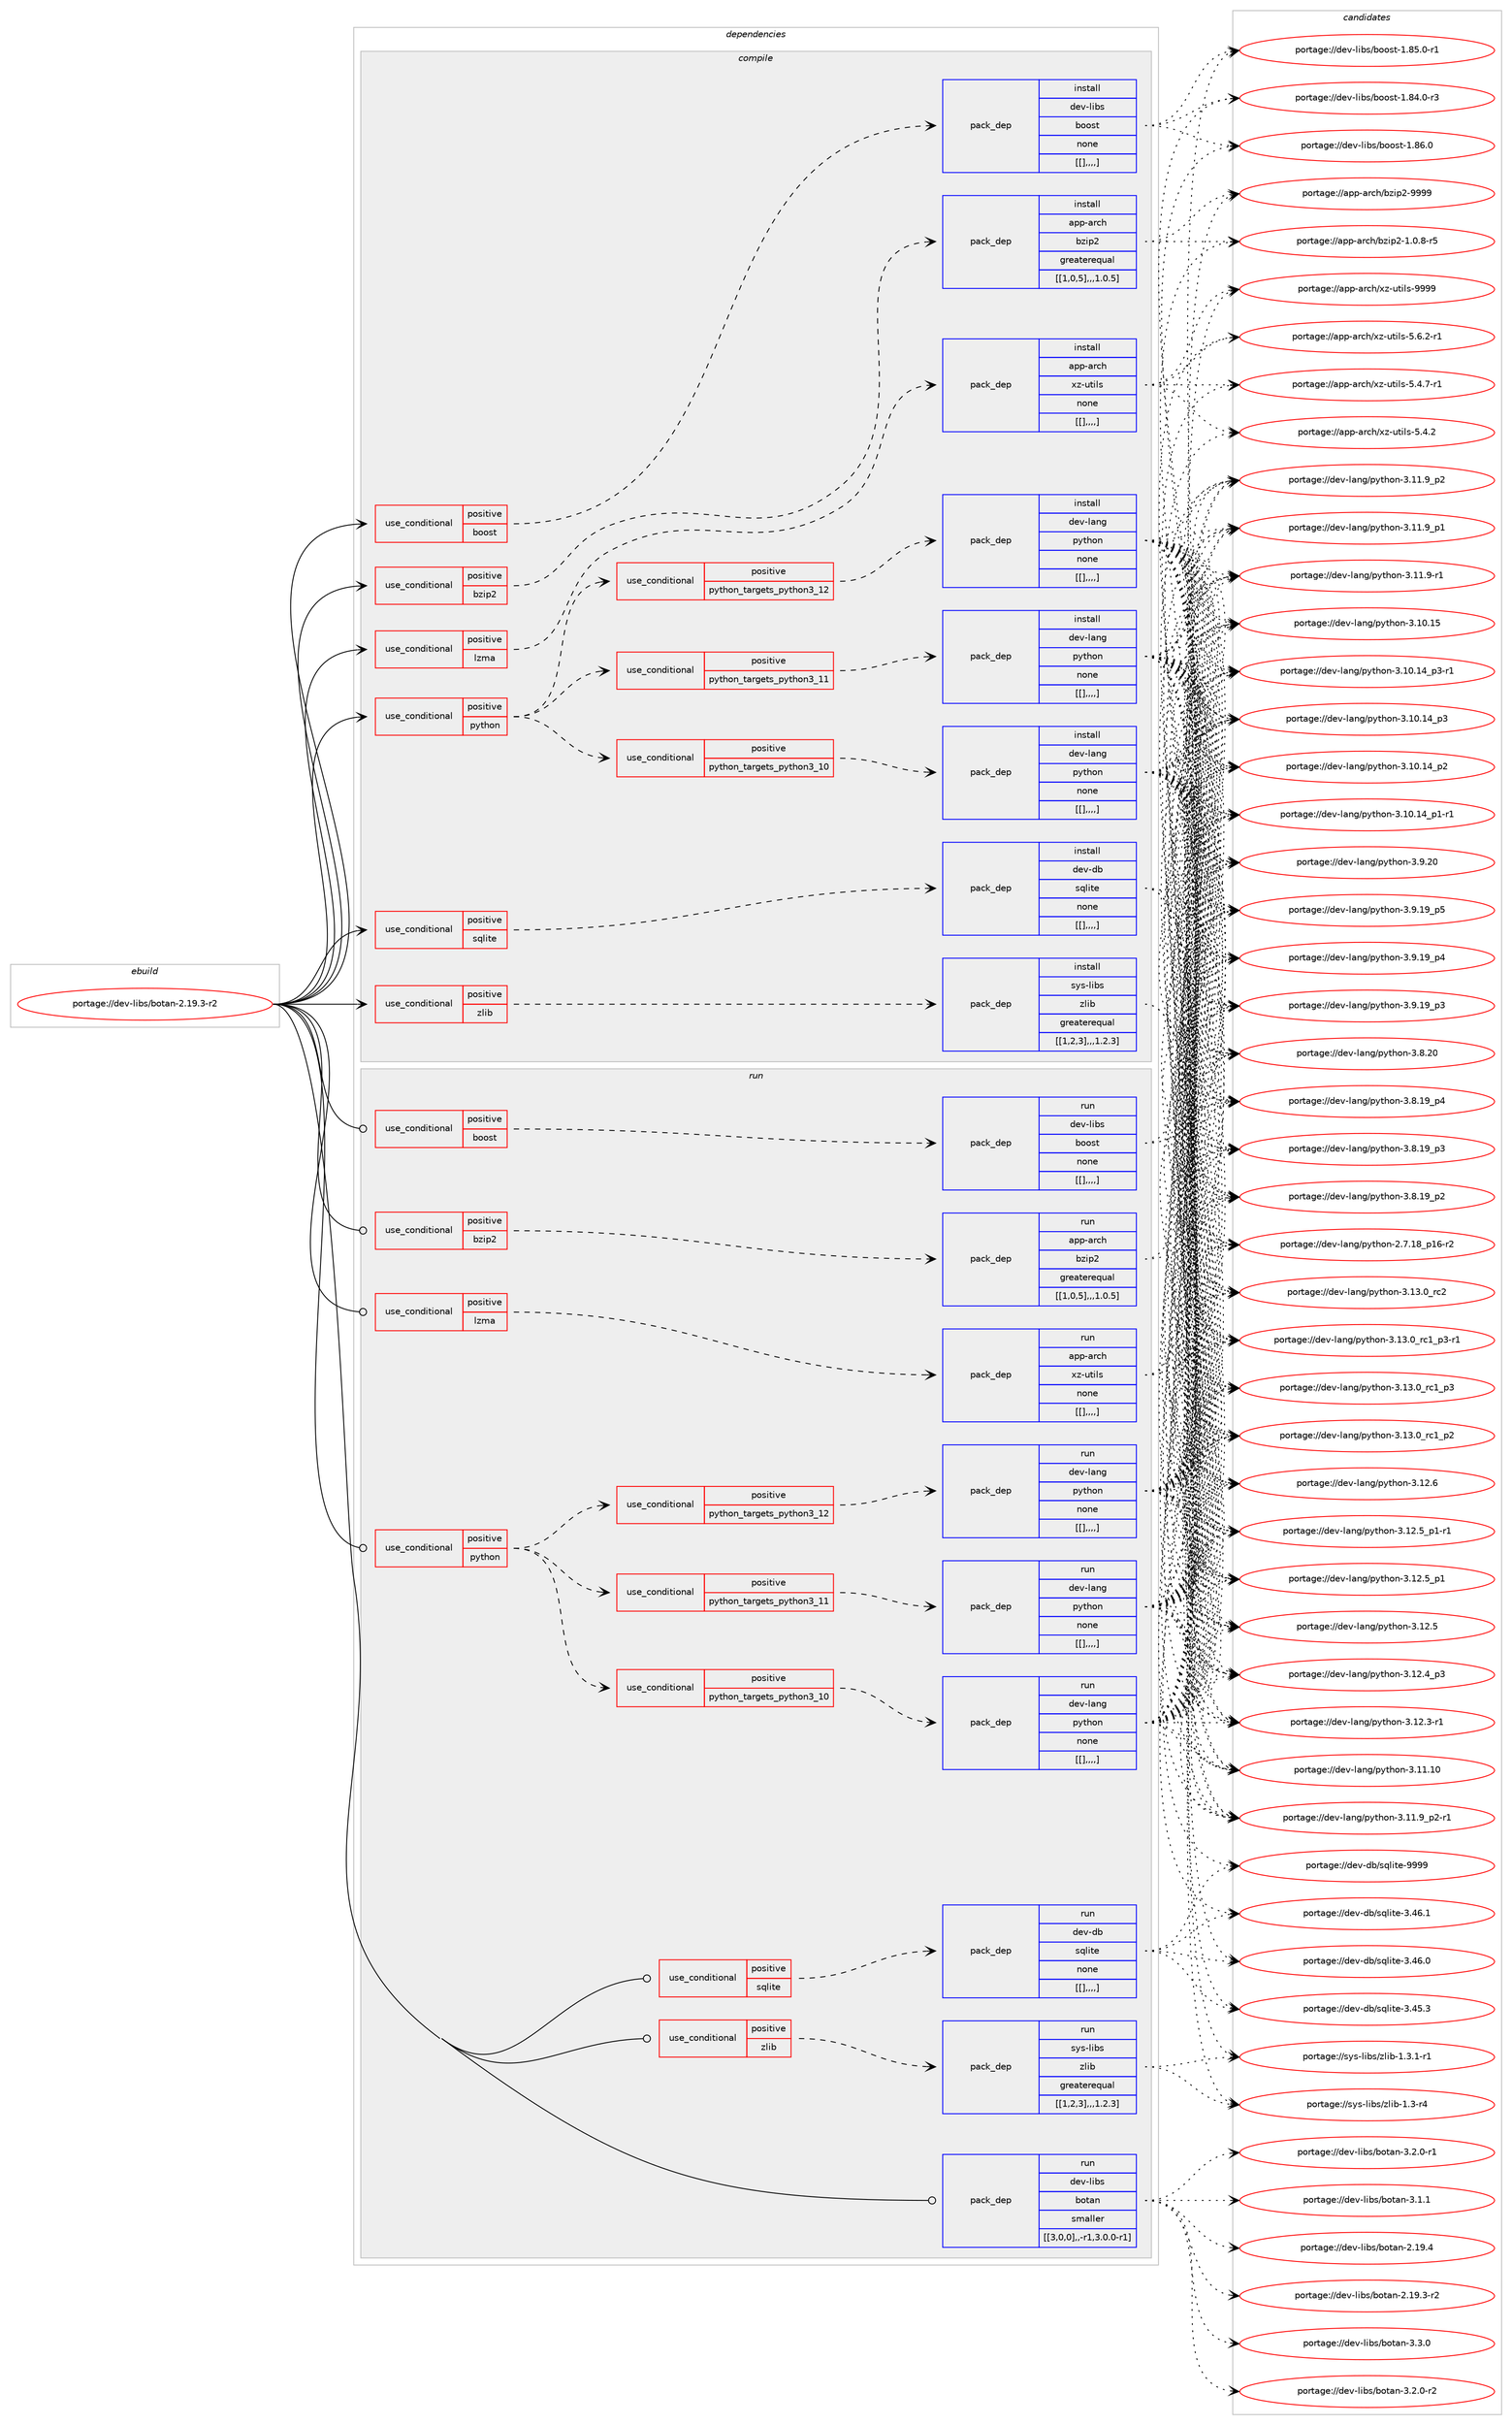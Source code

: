 digraph prolog {

# *************
# Graph options
# *************

newrank=true;
concentrate=true;
compound=true;
graph [rankdir=LR,fontname=Helvetica,fontsize=10,ranksep=1.5];#, ranksep=2.5, nodesep=0.2];
edge  [arrowhead=vee];
node  [fontname=Helvetica,fontsize=10];

# **********
# The ebuild
# **********

subgraph cluster_leftcol {
color=gray;
label=<<i>ebuild</i>>;
id [label="portage://dev-libs/botan-2.19.3-r2", color=red, width=4, href="../dev-libs/botan-2.19.3-r2.svg"];
}

# ****************
# The dependencies
# ****************

subgraph cluster_midcol {
color=gray;
label=<<i>dependencies</i>>;
subgraph cluster_compile {
fillcolor="#eeeeee";
style=filled;
label=<<i>compile</i>>;
subgraph cond26259 {
dependency107481 [label=<<TABLE BORDER="0" CELLBORDER="1" CELLSPACING="0" CELLPADDING="4"><TR><TD ROWSPAN="3" CELLPADDING="10">use_conditional</TD></TR><TR><TD>positive</TD></TR><TR><TD>boost</TD></TR></TABLE>>, shape=none, color=red];
subgraph pack80101 {
dependency107482 [label=<<TABLE BORDER="0" CELLBORDER="1" CELLSPACING="0" CELLPADDING="4" WIDTH="220"><TR><TD ROWSPAN="6" CELLPADDING="30">pack_dep</TD></TR><TR><TD WIDTH="110">install</TD></TR><TR><TD>dev-libs</TD></TR><TR><TD>boost</TD></TR><TR><TD>none</TD></TR><TR><TD>[[],,,,]</TD></TR></TABLE>>, shape=none, color=blue];
}
dependency107481:e -> dependency107482:w [weight=20,style="dashed",arrowhead="vee"];
}
id:e -> dependency107481:w [weight=20,style="solid",arrowhead="vee"];
subgraph cond26260 {
dependency107483 [label=<<TABLE BORDER="0" CELLBORDER="1" CELLSPACING="0" CELLPADDING="4"><TR><TD ROWSPAN="3" CELLPADDING="10">use_conditional</TD></TR><TR><TD>positive</TD></TR><TR><TD>bzip2</TD></TR></TABLE>>, shape=none, color=red];
subgraph pack80102 {
dependency107484 [label=<<TABLE BORDER="0" CELLBORDER="1" CELLSPACING="0" CELLPADDING="4" WIDTH="220"><TR><TD ROWSPAN="6" CELLPADDING="30">pack_dep</TD></TR><TR><TD WIDTH="110">install</TD></TR><TR><TD>app-arch</TD></TR><TR><TD>bzip2</TD></TR><TR><TD>greaterequal</TD></TR><TR><TD>[[1,0,5],,,1.0.5]</TD></TR></TABLE>>, shape=none, color=blue];
}
dependency107483:e -> dependency107484:w [weight=20,style="dashed",arrowhead="vee"];
}
id:e -> dependency107483:w [weight=20,style="solid",arrowhead="vee"];
subgraph cond26261 {
dependency107485 [label=<<TABLE BORDER="0" CELLBORDER="1" CELLSPACING="0" CELLPADDING="4"><TR><TD ROWSPAN="3" CELLPADDING="10">use_conditional</TD></TR><TR><TD>positive</TD></TR><TR><TD>lzma</TD></TR></TABLE>>, shape=none, color=red];
subgraph pack80103 {
dependency107486 [label=<<TABLE BORDER="0" CELLBORDER="1" CELLSPACING="0" CELLPADDING="4" WIDTH="220"><TR><TD ROWSPAN="6" CELLPADDING="30">pack_dep</TD></TR><TR><TD WIDTH="110">install</TD></TR><TR><TD>app-arch</TD></TR><TR><TD>xz-utils</TD></TR><TR><TD>none</TD></TR><TR><TD>[[],,,,]</TD></TR></TABLE>>, shape=none, color=blue];
}
dependency107485:e -> dependency107486:w [weight=20,style="dashed",arrowhead="vee"];
}
id:e -> dependency107485:w [weight=20,style="solid",arrowhead="vee"];
subgraph cond26262 {
dependency107487 [label=<<TABLE BORDER="0" CELLBORDER="1" CELLSPACING="0" CELLPADDING="4"><TR><TD ROWSPAN="3" CELLPADDING="10">use_conditional</TD></TR><TR><TD>positive</TD></TR><TR><TD>python</TD></TR></TABLE>>, shape=none, color=red];
subgraph cond26263 {
dependency107488 [label=<<TABLE BORDER="0" CELLBORDER="1" CELLSPACING="0" CELLPADDING="4"><TR><TD ROWSPAN="3" CELLPADDING="10">use_conditional</TD></TR><TR><TD>positive</TD></TR><TR><TD>python_targets_python3_10</TD></TR></TABLE>>, shape=none, color=red];
subgraph pack80104 {
dependency107489 [label=<<TABLE BORDER="0" CELLBORDER="1" CELLSPACING="0" CELLPADDING="4" WIDTH="220"><TR><TD ROWSPAN="6" CELLPADDING="30">pack_dep</TD></TR><TR><TD WIDTH="110">install</TD></TR><TR><TD>dev-lang</TD></TR><TR><TD>python</TD></TR><TR><TD>none</TD></TR><TR><TD>[[],,,,]</TD></TR></TABLE>>, shape=none, color=blue];
}
dependency107488:e -> dependency107489:w [weight=20,style="dashed",arrowhead="vee"];
}
dependency107487:e -> dependency107488:w [weight=20,style="dashed",arrowhead="vee"];
subgraph cond26264 {
dependency107490 [label=<<TABLE BORDER="0" CELLBORDER="1" CELLSPACING="0" CELLPADDING="4"><TR><TD ROWSPAN="3" CELLPADDING="10">use_conditional</TD></TR><TR><TD>positive</TD></TR><TR><TD>python_targets_python3_11</TD></TR></TABLE>>, shape=none, color=red];
subgraph pack80105 {
dependency107491 [label=<<TABLE BORDER="0" CELLBORDER="1" CELLSPACING="0" CELLPADDING="4" WIDTH="220"><TR><TD ROWSPAN="6" CELLPADDING="30">pack_dep</TD></TR><TR><TD WIDTH="110">install</TD></TR><TR><TD>dev-lang</TD></TR><TR><TD>python</TD></TR><TR><TD>none</TD></TR><TR><TD>[[],,,,]</TD></TR></TABLE>>, shape=none, color=blue];
}
dependency107490:e -> dependency107491:w [weight=20,style="dashed",arrowhead="vee"];
}
dependency107487:e -> dependency107490:w [weight=20,style="dashed",arrowhead="vee"];
subgraph cond26265 {
dependency107492 [label=<<TABLE BORDER="0" CELLBORDER="1" CELLSPACING="0" CELLPADDING="4"><TR><TD ROWSPAN="3" CELLPADDING="10">use_conditional</TD></TR><TR><TD>positive</TD></TR><TR><TD>python_targets_python3_12</TD></TR></TABLE>>, shape=none, color=red];
subgraph pack80106 {
dependency107493 [label=<<TABLE BORDER="0" CELLBORDER="1" CELLSPACING="0" CELLPADDING="4" WIDTH="220"><TR><TD ROWSPAN="6" CELLPADDING="30">pack_dep</TD></TR><TR><TD WIDTH="110">install</TD></TR><TR><TD>dev-lang</TD></TR><TR><TD>python</TD></TR><TR><TD>none</TD></TR><TR><TD>[[],,,,]</TD></TR></TABLE>>, shape=none, color=blue];
}
dependency107492:e -> dependency107493:w [weight=20,style="dashed",arrowhead="vee"];
}
dependency107487:e -> dependency107492:w [weight=20,style="dashed",arrowhead="vee"];
}
id:e -> dependency107487:w [weight=20,style="solid",arrowhead="vee"];
subgraph cond26266 {
dependency107494 [label=<<TABLE BORDER="0" CELLBORDER="1" CELLSPACING="0" CELLPADDING="4"><TR><TD ROWSPAN="3" CELLPADDING="10">use_conditional</TD></TR><TR><TD>positive</TD></TR><TR><TD>sqlite</TD></TR></TABLE>>, shape=none, color=red];
subgraph pack80107 {
dependency107495 [label=<<TABLE BORDER="0" CELLBORDER="1" CELLSPACING="0" CELLPADDING="4" WIDTH="220"><TR><TD ROWSPAN="6" CELLPADDING="30">pack_dep</TD></TR><TR><TD WIDTH="110">install</TD></TR><TR><TD>dev-db</TD></TR><TR><TD>sqlite</TD></TR><TR><TD>none</TD></TR><TR><TD>[[],,,,]</TD></TR></TABLE>>, shape=none, color=blue];
}
dependency107494:e -> dependency107495:w [weight=20,style="dashed",arrowhead="vee"];
}
id:e -> dependency107494:w [weight=20,style="solid",arrowhead="vee"];
subgraph cond26267 {
dependency107496 [label=<<TABLE BORDER="0" CELLBORDER="1" CELLSPACING="0" CELLPADDING="4"><TR><TD ROWSPAN="3" CELLPADDING="10">use_conditional</TD></TR><TR><TD>positive</TD></TR><TR><TD>zlib</TD></TR></TABLE>>, shape=none, color=red];
subgraph pack80108 {
dependency107497 [label=<<TABLE BORDER="0" CELLBORDER="1" CELLSPACING="0" CELLPADDING="4" WIDTH="220"><TR><TD ROWSPAN="6" CELLPADDING="30">pack_dep</TD></TR><TR><TD WIDTH="110">install</TD></TR><TR><TD>sys-libs</TD></TR><TR><TD>zlib</TD></TR><TR><TD>greaterequal</TD></TR><TR><TD>[[1,2,3],,,1.2.3]</TD></TR></TABLE>>, shape=none, color=blue];
}
dependency107496:e -> dependency107497:w [weight=20,style="dashed",arrowhead="vee"];
}
id:e -> dependency107496:w [weight=20,style="solid",arrowhead="vee"];
}
subgraph cluster_compileandrun {
fillcolor="#eeeeee";
style=filled;
label=<<i>compile and run</i>>;
}
subgraph cluster_run {
fillcolor="#eeeeee";
style=filled;
label=<<i>run</i>>;
subgraph cond26268 {
dependency107498 [label=<<TABLE BORDER="0" CELLBORDER="1" CELLSPACING="0" CELLPADDING="4"><TR><TD ROWSPAN="3" CELLPADDING="10">use_conditional</TD></TR><TR><TD>positive</TD></TR><TR><TD>boost</TD></TR></TABLE>>, shape=none, color=red];
subgraph pack80109 {
dependency107499 [label=<<TABLE BORDER="0" CELLBORDER="1" CELLSPACING="0" CELLPADDING="4" WIDTH="220"><TR><TD ROWSPAN="6" CELLPADDING="30">pack_dep</TD></TR><TR><TD WIDTH="110">run</TD></TR><TR><TD>dev-libs</TD></TR><TR><TD>boost</TD></TR><TR><TD>none</TD></TR><TR><TD>[[],,,,]</TD></TR></TABLE>>, shape=none, color=blue];
}
dependency107498:e -> dependency107499:w [weight=20,style="dashed",arrowhead="vee"];
}
id:e -> dependency107498:w [weight=20,style="solid",arrowhead="odot"];
subgraph cond26269 {
dependency107500 [label=<<TABLE BORDER="0" CELLBORDER="1" CELLSPACING="0" CELLPADDING="4"><TR><TD ROWSPAN="3" CELLPADDING="10">use_conditional</TD></TR><TR><TD>positive</TD></TR><TR><TD>bzip2</TD></TR></TABLE>>, shape=none, color=red];
subgraph pack80110 {
dependency107501 [label=<<TABLE BORDER="0" CELLBORDER="1" CELLSPACING="0" CELLPADDING="4" WIDTH="220"><TR><TD ROWSPAN="6" CELLPADDING="30">pack_dep</TD></TR><TR><TD WIDTH="110">run</TD></TR><TR><TD>app-arch</TD></TR><TR><TD>bzip2</TD></TR><TR><TD>greaterequal</TD></TR><TR><TD>[[1,0,5],,,1.0.5]</TD></TR></TABLE>>, shape=none, color=blue];
}
dependency107500:e -> dependency107501:w [weight=20,style="dashed",arrowhead="vee"];
}
id:e -> dependency107500:w [weight=20,style="solid",arrowhead="odot"];
subgraph cond26270 {
dependency107502 [label=<<TABLE BORDER="0" CELLBORDER="1" CELLSPACING="0" CELLPADDING="4"><TR><TD ROWSPAN="3" CELLPADDING="10">use_conditional</TD></TR><TR><TD>positive</TD></TR><TR><TD>lzma</TD></TR></TABLE>>, shape=none, color=red];
subgraph pack80111 {
dependency107503 [label=<<TABLE BORDER="0" CELLBORDER="1" CELLSPACING="0" CELLPADDING="4" WIDTH="220"><TR><TD ROWSPAN="6" CELLPADDING="30">pack_dep</TD></TR><TR><TD WIDTH="110">run</TD></TR><TR><TD>app-arch</TD></TR><TR><TD>xz-utils</TD></TR><TR><TD>none</TD></TR><TR><TD>[[],,,,]</TD></TR></TABLE>>, shape=none, color=blue];
}
dependency107502:e -> dependency107503:w [weight=20,style="dashed",arrowhead="vee"];
}
id:e -> dependency107502:w [weight=20,style="solid",arrowhead="odot"];
subgraph cond26271 {
dependency107504 [label=<<TABLE BORDER="0" CELLBORDER="1" CELLSPACING="0" CELLPADDING="4"><TR><TD ROWSPAN="3" CELLPADDING="10">use_conditional</TD></TR><TR><TD>positive</TD></TR><TR><TD>python</TD></TR></TABLE>>, shape=none, color=red];
subgraph cond26272 {
dependency107505 [label=<<TABLE BORDER="0" CELLBORDER="1" CELLSPACING="0" CELLPADDING="4"><TR><TD ROWSPAN="3" CELLPADDING="10">use_conditional</TD></TR><TR><TD>positive</TD></TR><TR><TD>python_targets_python3_10</TD></TR></TABLE>>, shape=none, color=red];
subgraph pack80112 {
dependency107506 [label=<<TABLE BORDER="0" CELLBORDER="1" CELLSPACING="0" CELLPADDING="4" WIDTH="220"><TR><TD ROWSPAN="6" CELLPADDING="30">pack_dep</TD></TR><TR><TD WIDTH="110">run</TD></TR><TR><TD>dev-lang</TD></TR><TR><TD>python</TD></TR><TR><TD>none</TD></TR><TR><TD>[[],,,,]</TD></TR></TABLE>>, shape=none, color=blue];
}
dependency107505:e -> dependency107506:w [weight=20,style="dashed",arrowhead="vee"];
}
dependency107504:e -> dependency107505:w [weight=20,style="dashed",arrowhead="vee"];
subgraph cond26273 {
dependency107507 [label=<<TABLE BORDER="0" CELLBORDER="1" CELLSPACING="0" CELLPADDING="4"><TR><TD ROWSPAN="3" CELLPADDING="10">use_conditional</TD></TR><TR><TD>positive</TD></TR><TR><TD>python_targets_python3_11</TD></TR></TABLE>>, shape=none, color=red];
subgraph pack80113 {
dependency107508 [label=<<TABLE BORDER="0" CELLBORDER="1" CELLSPACING="0" CELLPADDING="4" WIDTH="220"><TR><TD ROWSPAN="6" CELLPADDING="30">pack_dep</TD></TR><TR><TD WIDTH="110">run</TD></TR><TR><TD>dev-lang</TD></TR><TR><TD>python</TD></TR><TR><TD>none</TD></TR><TR><TD>[[],,,,]</TD></TR></TABLE>>, shape=none, color=blue];
}
dependency107507:e -> dependency107508:w [weight=20,style="dashed",arrowhead="vee"];
}
dependency107504:e -> dependency107507:w [weight=20,style="dashed",arrowhead="vee"];
subgraph cond26274 {
dependency107509 [label=<<TABLE BORDER="0" CELLBORDER="1" CELLSPACING="0" CELLPADDING="4"><TR><TD ROWSPAN="3" CELLPADDING="10">use_conditional</TD></TR><TR><TD>positive</TD></TR><TR><TD>python_targets_python3_12</TD></TR></TABLE>>, shape=none, color=red];
subgraph pack80114 {
dependency107510 [label=<<TABLE BORDER="0" CELLBORDER="1" CELLSPACING="0" CELLPADDING="4" WIDTH="220"><TR><TD ROWSPAN="6" CELLPADDING="30">pack_dep</TD></TR><TR><TD WIDTH="110">run</TD></TR><TR><TD>dev-lang</TD></TR><TR><TD>python</TD></TR><TR><TD>none</TD></TR><TR><TD>[[],,,,]</TD></TR></TABLE>>, shape=none, color=blue];
}
dependency107509:e -> dependency107510:w [weight=20,style="dashed",arrowhead="vee"];
}
dependency107504:e -> dependency107509:w [weight=20,style="dashed",arrowhead="vee"];
}
id:e -> dependency107504:w [weight=20,style="solid",arrowhead="odot"];
subgraph cond26275 {
dependency107511 [label=<<TABLE BORDER="0" CELLBORDER="1" CELLSPACING="0" CELLPADDING="4"><TR><TD ROWSPAN="3" CELLPADDING="10">use_conditional</TD></TR><TR><TD>positive</TD></TR><TR><TD>sqlite</TD></TR></TABLE>>, shape=none, color=red];
subgraph pack80115 {
dependency107512 [label=<<TABLE BORDER="0" CELLBORDER="1" CELLSPACING="0" CELLPADDING="4" WIDTH="220"><TR><TD ROWSPAN="6" CELLPADDING="30">pack_dep</TD></TR><TR><TD WIDTH="110">run</TD></TR><TR><TD>dev-db</TD></TR><TR><TD>sqlite</TD></TR><TR><TD>none</TD></TR><TR><TD>[[],,,,]</TD></TR></TABLE>>, shape=none, color=blue];
}
dependency107511:e -> dependency107512:w [weight=20,style="dashed",arrowhead="vee"];
}
id:e -> dependency107511:w [weight=20,style="solid",arrowhead="odot"];
subgraph cond26276 {
dependency107513 [label=<<TABLE BORDER="0" CELLBORDER="1" CELLSPACING="0" CELLPADDING="4"><TR><TD ROWSPAN="3" CELLPADDING="10">use_conditional</TD></TR><TR><TD>positive</TD></TR><TR><TD>zlib</TD></TR></TABLE>>, shape=none, color=red];
subgraph pack80116 {
dependency107514 [label=<<TABLE BORDER="0" CELLBORDER="1" CELLSPACING="0" CELLPADDING="4" WIDTH="220"><TR><TD ROWSPAN="6" CELLPADDING="30">pack_dep</TD></TR><TR><TD WIDTH="110">run</TD></TR><TR><TD>sys-libs</TD></TR><TR><TD>zlib</TD></TR><TR><TD>greaterequal</TD></TR><TR><TD>[[1,2,3],,,1.2.3]</TD></TR></TABLE>>, shape=none, color=blue];
}
dependency107513:e -> dependency107514:w [weight=20,style="dashed",arrowhead="vee"];
}
id:e -> dependency107513:w [weight=20,style="solid",arrowhead="odot"];
subgraph pack80117 {
dependency107515 [label=<<TABLE BORDER="0" CELLBORDER="1" CELLSPACING="0" CELLPADDING="4" WIDTH="220"><TR><TD ROWSPAN="6" CELLPADDING="30">pack_dep</TD></TR><TR><TD WIDTH="110">run</TD></TR><TR><TD>dev-libs</TD></TR><TR><TD>botan</TD></TR><TR><TD>smaller</TD></TR><TR><TD>[[3,0,0],,-r1,3.0.0-r1]</TD></TR></TABLE>>, shape=none, color=blue];
}
id:e -> dependency107515:w [weight=20,style="solid",arrowhead="odot"];
}
}

# **************
# The candidates
# **************

subgraph cluster_choices {
rank=same;
color=gray;
label=<<i>candidates</i>>;

subgraph choice80101 {
color=black;
nodesep=1;
choice1001011184510810598115479811111111511645494656544648 [label="portage://dev-libs/boost-1.86.0", color=red, width=4,href="../dev-libs/boost-1.86.0.svg"];
choice10010111845108105981154798111111115116454946565346484511449 [label="portage://dev-libs/boost-1.85.0-r1", color=red, width=4,href="../dev-libs/boost-1.85.0-r1.svg"];
choice10010111845108105981154798111111115116454946565246484511451 [label="portage://dev-libs/boost-1.84.0-r3", color=red, width=4,href="../dev-libs/boost-1.84.0-r3.svg"];
dependency107482:e -> choice1001011184510810598115479811111111511645494656544648:w [style=dotted,weight="100"];
dependency107482:e -> choice10010111845108105981154798111111115116454946565346484511449:w [style=dotted,weight="100"];
dependency107482:e -> choice10010111845108105981154798111111115116454946565246484511451:w [style=dotted,weight="100"];
}
subgraph choice80102 {
color=black;
nodesep=1;
choice971121124597114991044798122105112504557575757 [label="portage://app-arch/bzip2-9999", color=red, width=4,href="../app-arch/bzip2-9999.svg"];
choice971121124597114991044798122105112504549464846564511453 [label="portage://app-arch/bzip2-1.0.8-r5", color=red, width=4,href="../app-arch/bzip2-1.0.8-r5.svg"];
dependency107484:e -> choice971121124597114991044798122105112504557575757:w [style=dotted,weight="100"];
dependency107484:e -> choice971121124597114991044798122105112504549464846564511453:w [style=dotted,weight="100"];
}
subgraph choice80103 {
color=black;
nodesep=1;
choice9711211245971149910447120122451171161051081154557575757 [label="portage://app-arch/xz-utils-9999", color=red, width=4,href="../app-arch/xz-utils-9999.svg"];
choice9711211245971149910447120122451171161051081154553465446504511449 [label="portage://app-arch/xz-utils-5.6.2-r1", color=red, width=4,href="../app-arch/xz-utils-5.6.2-r1.svg"];
choice9711211245971149910447120122451171161051081154553465246554511449 [label="portage://app-arch/xz-utils-5.4.7-r1", color=red, width=4,href="../app-arch/xz-utils-5.4.7-r1.svg"];
choice971121124597114991044712012245117116105108115455346524650 [label="portage://app-arch/xz-utils-5.4.2", color=red, width=4,href="../app-arch/xz-utils-5.4.2.svg"];
dependency107486:e -> choice9711211245971149910447120122451171161051081154557575757:w [style=dotted,weight="100"];
dependency107486:e -> choice9711211245971149910447120122451171161051081154553465446504511449:w [style=dotted,weight="100"];
dependency107486:e -> choice9711211245971149910447120122451171161051081154553465246554511449:w [style=dotted,weight="100"];
dependency107486:e -> choice971121124597114991044712012245117116105108115455346524650:w [style=dotted,weight="100"];
}
subgraph choice80104 {
color=black;
nodesep=1;
choice10010111845108971101034711212111610411111045514649514648951149950 [label="portage://dev-lang/python-3.13.0_rc2", color=red, width=4,href="../dev-lang/python-3.13.0_rc2.svg"];
choice1001011184510897110103471121211161041111104551464951464895114994995112514511449 [label="portage://dev-lang/python-3.13.0_rc1_p3-r1", color=red, width=4,href="../dev-lang/python-3.13.0_rc1_p3-r1.svg"];
choice100101118451089711010347112121116104111110455146495146489511499499511251 [label="portage://dev-lang/python-3.13.0_rc1_p3", color=red, width=4,href="../dev-lang/python-3.13.0_rc1_p3.svg"];
choice100101118451089711010347112121116104111110455146495146489511499499511250 [label="portage://dev-lang/python-3.13.0_rc1_p2", color=red, width=4,href="../dev-lang/python-3.13.0_rc1_p2.svg"];
choice10010111845108971101034711212111610411111045514649504654 [label="portage://dev-lang/python-3.12.6", color=red, width=4,href="../dev-lang/python-3.12.6.svg"];
choice1001011184510897110103471121211161041111104551464950465395112494511449 [label="portage://dev-lang/python-3.12.5_p1-r1", color=red, width=4,href="../dev-lang/python-3.12.5_p1-r1.svg"];
choice100101118451089711010347112121116104111110455146495046539511249 [label="portage://dev-lang/python-3.12.5_p1", color=red, width=4,href="../dev-lang/python-3.12.5_p1.svg"];
choice10010111845108971101034711212111610411111045514649504653 [label="portage://dev-lang/python-3.12.5", color=red, width=4,href="../dev-lang/python-3.12.5.svg"];
choice100101118451089711010347112121116104111110455146495046529511251 [label="portage://dev-lang/python-3.12.4_p3", color=red, width=4,href="../dev-lang/python-3.12.4_p3.svg"];
choice100101118451089711010347112121116104111110455146495046514511449 [label="portage://dev-lang/python-3.12.3-r1", color=red, width=4,href="../dev-lang/python-3.12.3-r1.svg"];
choice1001011184510897110103471121211161041111104551464949464948 [label="portage://dev-lang/python-3.11.10", color=red, width=4,href="../dev-lang/python-3.11.10.svg"];
choice1001011184510897110103471121211161041111104551464949465795112504511449 [label="portage://dev-lang/python-3.11.9_p2-r1", color=red, width=4,href="../dev-lang/python-3.11.9_p2-r1.svg"];
choice100101118451089711010347112121116104111110455146494946579511250 [label="portage://dev-lang/python-3.11.9_p2", color=red, width=4,href="../dev-lang/python-3.11.9_p2.svg"];
choice100101118451089711010347112121116104111110455146494946579511249 [label="portage://dev-lang/python-3.11.9_p1", color=red, width=4,href="../dev-lang/python-3.11.9_p1.svg"];
choice100101118451089711010347112121116104111110455146494946574511449 [label="portage://dev-lang/python-3.11.9-r1", color=red, width=4,href="../dev-lang/python-3.11.9-r1.svg"];
choice1001011184510897110103471121211161041111104551464948464953 [label="portage://dev-lang/python-3.10.15", color=red, width=4,href="../dev-lang/python-3.10.15.svg"];
choice100101118451089711010347112121116104111110455146494846495295112514511449 [label="portage://dev-lang/python-3.10.14_p3-r1", color=red, width=4,href="../dev-lang/python-3.10.14_p3-r1.svg"];
choice10010111845108971101034711212111610411111045514649484649529511251 [label="portage://dev-lang/python-3.10.14_p3", color=red, width=4,href="../dev-lang/python-3.10.14_p3.svg"];
choice10010111845108971101034711212111610411111045514649484649529511250 [label="portage://dev-lang/python-3.10.14_p2", color=red, width=4,href="../dev-lang/python-3.10.14_p2.svg"];
choice100101118451089711010347112121116104111110455146494846495295112494511449 [label="portage://dev-lang/python-3.10.14_p1-r1", color=red, width=4,href="../dev-lang/python-3.10.14_p1-r1.svg"];
choice10010111845108971101034711212111610411111045514657465048 [label="portage://dev-lang/python-3.9.20", color=red, width=4,href="../dev-lang/python-3.9.20.svg"];
choice100101118451089711010347112121116104111110455146574649579511253 [label="portage://dev-lang/python-3.9.19_p5", color=red, width=4,href="../dev-lang/python-3.9.19_p5.svg"];
choice100101118451089711010347112121116104111110455146574649579511252 [label="portage://dev-lang/python-3.9.19_p4", color=red, width=4,href="../dev-lang/python-3.9.19_p4.svg"];
choice100101118451089711010347112121116104111110455146574649579511251 [label="portage://dev-lang/python-3.9.19_p3", color=red, width=4,href="../dev-lang/python-3.9.19_p3.svg"];
choice10010111845108971101034711212111610411111045514656465048 [label="portage://dev-lang/python-3.8.20", color=red, width=4,href="../dev-lang/python-3.8.20.svg"];
choice100101118451089711010347112121116104111110455146564649579511252 [label="portage://dev-lang/python-3.8.19_p4", color=red, width=4,href="../dev-lang/python-3.8.19_p4.svg"];
choice100101118451089711010347112121116104111110455146564649579511251 [label="portage://dev-lang/python-3.8.19_p3", color=red, width=4,href="../dev-lang/python-3.8.19_p3.svg"];
choice100101118451089711010347112121116104111110455146564649579511250 [label="portage://dev-lang/python-3.8.19_p2", color=red, width=4,href="../dev-lang/python-3.8.19_p2.svg"];
choice100101118451089711010347112121116104111110455046554649569511249544511450 [label="portage://dev-lang/python-2.7.18_p16-r2", color=red, width=4,href="../dev-lang/python-2.7.18_p16-r2.svg"];
dependency107489:e -> choice10010111845108971101034711212111610411111045514649514648951149950:w [style=dotted,weight="100"];
dependency107489:e -> choice1001011184510897110103471121211161041111104551464951464895114994995112514511449:w [style=dotted,weight="100"];
dependency107489:e -> choice100101118451089711010347112121116104111110455146495146489511499499511251:w [style=dotted,weight="100"];
dependency107489:e -> choice100101118451089711010347112121116104111110455146495146489511499499511250:w [style=dotted,weight="100"];
dependency107489:e -> choice10010111845108971101034711212111610411111045514649504654:w [style=dotted,weight="100"];
dependency107489:e -> choice1001011184510897110103471121211161041111104551464950465395112494511449:w [style=dotted,weight="100"];
dependency107489:e -> choice100101118451089711010347112121116104111110455146495046539511249:w [style=dotted,weight="100"];
dependency107489:e -> choice10010111845108971101034711212111610411111045514649504653:w [style=dotted,weight="100"];
dependency107489:e -> choice100101118451089711010347112121116104111110455146495046529511251:w [style=dotted,weight="100"];
dependency107489:e -> choice100101118451089711010347112121116104111110455146495046514511449:w [style=dotted,weight="100"];
dependency107489:e -> choice1001011184510897110103471121211161041111104551464949464948:w [style=dotted,weight="100"];
dependency107489:e -> choice1001011184510897110103471121211161041111104551464949465795112504511449:w [style=dotted,weight="100"];
dependency107489:e -> choice100101118451089711010347112121116104111110455146494946579511250:w [style=dotted,weight="100"];
dependency107489:e -> choice100101118451089711010347112121116104111110455146494946579511249:w [style=dotted,weight="100"];
dependency107489:e -> choice100101118451089711010347112121116104111110455146494946574511449:w [style=dotted,weight="100"];
dependency107489:e -> choice1001011184510897110103471121211161041111104551464948464953:w [style=dotted,weight="100"];
dependency107489:e -> choice100101118451089711010347112121116104111110455146494846495295112514511449:w [style=dotted,weight="100"];
dependency107489:e -> choice10010111845108971101034711212111610411111045514649484649529511251:w [style=dotted,weight="100"];
dependency107489:e -> choice10010111845108971101034711212111610411111045514649484649529511250:w [style=dotted,weight="100"];
dependency107489:e -> choice100101118451089711010347112121116104111110455146494846495295112494511449:w [style=dotted,weight="100"];
dependency107489:e -> choice10010111845108971101034711212111610411111045514657465048:w [style=dotted,weight="100"];
dependency107489:e -> choice100101118451089711010347112121116104111110455146574649579511253:w [style=dotted,weight="100"];
dependency107489:e -> choice100101118451089711010347112121116104111110455146574649579511252:w [style=dotted,weight="100"];
dependency107489:e -> choice100101118451089711010347112121116104111110455146574649579511251:w [style=dotted,weight="100"];
dependency107489:e -> choice10010111845108971101034711212111610411111045514656465048:w [style=dotted,weight="100"];
dependency107489:e -> choice100101118451089711010347112121116104111110455146564649579511252:w [style=dotted,weight="100"];
dependency107489:e -> choice100101118451089711010347112121116104111110455146564649579511251:w [style=dotted,weight="100"];
dependency107489:e -> choice100101118451089711010347112121116104111110455146564649579511250:w [style=dotted,weight="100"];
dependency107489:e -> choice100101118451089711010347112121116104111110455046554649569511249544511450:w [style=dotted,weight="100"];
}
subgraph choice80105 {
color=black;
nodesep=1;
choice10010111845108971101034711212111610411111045514649514648951149950 [label="portage://dev-lang/python-3.13.0_rc2", color=red, width=4,href="../dev-lang/python-3.13.0_rc2.svg"];
choice1001011184510897110103471121211161041111104551464951464895114994995112514511449 [label="portage://dev-lang/python-3.13.0_rc1_p3-r1", color=red, width=4,href="../dev-lang/python-3.13.0_rc1_p3-r1.svg"];
choice100101118451089711010347112121116104111110455146495146489511499499511251 [label="portage://dev-lang/python-3.13.0_rc1_p3", color=red, width=4,href="../dev-lang/python-3.13.0_rc1_p3.svg"];
choice100101118451089711010347112121116104111110455146495146489511499499511250 [label="portage://dev-lang/python-3.13.0_rc1_p2", color=red, width=4,href="../dev-lang/python-3.13.0_rc1_p2.svg"];
choice10010111845108971101034711212111610411111045514649504654 [label="portage://dev-lang/python-3.12.6", color=red, width=4,href="../dev-lang/python-3.12.6.svg"];
choice1001011184510897110103471121211161041111104551464950465395112494511449 [label="portage://dev-lang/python-3.12.5_p1-r1", color=red, width=4,href="../dev-lang/python-3.12.5_p1-r1.svg"];
choice100101118451089711010347112121116104111110455146495046539511249 [label="portage://dev-lang/python-3.12.5_p1", color=red, width=4,href="../dev-lang/python-3.12.5_p1.svg"];
choice10010111845108971101034711212111610411111045514649504653 [label="portage://dev-lang/python-3.12.5", color=red, width=4,href="../dev-lang/python-3.12.5.svg"];
choice100101118451089711010347112121116104111110455146495046529511251 [label="portage://dev-lang/python-3.12.4_p3", color=red, width=4,href="../dev-lang/python-3.12.4_p3.svg"];
choice100101118451089711010347112121116104111110455146495046514511449 [label="portage://dev-lang/python-3.12.3-r1", color=red, width=4,href="../dev-lang/python-3.12.3-r1.svg"];
choice1001011184510897110103471121211161041111104551464949464948 [label="portage://dev-lang/python-3.11.10", color=red, width=4,href="../dev-lang/python-3.11.10.svg"];
choice1001011184510897110103471121211161041111104551464949465795112504511449 [label="portage://dev-lang/python-3.11.9_p2-r1", color=red, width=4,href="../dev-lang/python-3.11.9_p2-r1.svg"];
choice100101118451089711010347112121116104111110455146494946579511250 [label="portage://dev-lang/python-3.11.9_p2", color=red, width=4,href="../dev-lang/python-3.11.9_p2.svg"];
choice100101118451089711010347112121116104111110455146494946579511249 [label="portage://dev-lang/python-3.11.9_p1", color=red, width=4,href="../dev-lang/python-3.11.9_p1.svg"];
choice100101118451089711010347112121116104111110455146494946574511449 [label="portage://dev-lang/python-3.11.9-r1", color=red, width=4,href="../dev-lang/python-3.11.9-r1.svg"];
choice1001011184510897110103471121211161041111104551464948464953 [label="portage://dev-lang/python-3.10.15", color=red, width=4,href="../dev-lang/python-3.10.15.svg"];
choice100101118451089711010347112121116104111110455146494846495295112514511449 [label="portage://dev-lang/python-3.10.14_p3-r1", color=red, width=4,href="../dev-lang/python-3.10.14_p3-r1.svg"];
choice10010111845108971101034711212111610411111045514649484649529511251 [label="portage://dev-lang/python-3.10.14_p3", color=red, width=4,href="../dev-lang/python-3.10.14_p3.svg"];
choice10010111845108971101034711212111610411111045514649484649529511250 [label="portage://dev-lang/python-3.10.14_p2", color=red, width=4,href="../dev-lang/python-3.10.14_p2.svg"];
choice100101118451089711010347112121116104111110455146494846495295112494511449 [label="portage://dev-lang/python-3.10.14_p1-r1", color=red, width=4,href="../dev-lang/python-3.10.14_p1-r1.svg"];
choice10010111845108971101034711212111610411111045514657465048 [label="portage://dev-lang/python-3.9.20", color=red, width=4,href="../dev-lang/python-3.9.20.svg"];
choice100101118451089711010347112121116104111110455146574649579511253 [label="portage://dev-lang/python-3.9.19_p5", color=red, width=4,href="../dev-lang/python-3.9.19_p5.svg"];
choice100101118451089711010347112121116104111110455146574649579511252 [label="portage://dev-lang/python-3.9.19_p4", color=red, width=4,href="../dev-lang/python-3.9.19_p4.svg"];
choice100101118451089711010347112121116104111110455146574649579511251 [label="portage://dev-lang/python-3.9.19_p3", color=red, width=4,href="../dev-lang/python-3.9.19_p3.svg"];
choice10010111845108971101034711212111610411111045514656465048 [label="portage://dev-lang/python-3.8.20", color=red, width=4,href="../dev-lang/python-3.8.20.svg"];
choice100101118451089711010347112121116104111110455146564649579511252 [label="portage://dev-lang/python-3.8.19_p4", color=red, width=4,href="../dev-lang/python-3.8.19_p4.svg"];
choice100101118451089711010347112121116104111110455146564649579511251 [label="portage://dev-lang/python-3.8.19_p3", color=red, width=4,href="../dev-lang/python-3.8.19_p3.svg"];
choice100101118451089711010347112121116104111110455146564649579511250 [label="portage://dev-lang/python-3.8.19_p2", color=red, width=4,href="../dev-lang/python-3.8.19_p2.svg"];
choice100101118451089711010347112121116104111110455046554649569511249544511450 [label="portage://dev-lang/python-2.7.18_p16-r2", color=red, width=4,href="../dev-lang/python-2.7.18_p16-r2.svg"];
dependency107491:e -> choice10010111845108971101034711212111610411111045514649514648951149950:w [style=dotted,weight="100"];
dependency107491:e -> choice1001011184510897110103471121211161041111104551464951464895114994995112514511449:w [style=dotted,weight="100"];
dependency107491:e -> choice100101118451089711010347112121116104111110455146495146489511499499511251:w [style=dotted,weight="100"];
dependency107491:e -> choice100101118451089711010347112121116104111110455146495146489511499499511250:w [style=dotted,weight="100"];
dependency107491:e -> choice10010111845108971101034711212111610411111045514649504654:w [style=dotted,weight="100"];
dependency107491:e -> choice1001011184510897110103471121211161041111104551464950465395112494511449:w [style=dotted,weight="100"];
dependency107491:e -> choice100101118451089711010347112121116104111110455146495046539511249:w [style=dotted,weight="100"];
dependency107491:e -> choice10010111845108971101034711212111610411111045514649504653:w [style=dotted,weight="100"];
dependency107491:e -> choice100101118451089711010347112121116104111110455146495046529511251:w [style=dotted,weight="100"];
dependency107491:e -> choice100101118451089711010347112121116104111110455146495046514511449:w [style=dotted,weight="100"];
dependency107491:e -> choice1001011184510897110103471121211161041111104551464949464948:w [style=dotted,weight="100"];
dependency107491:e -> choice1001011184510897110103471121211161041111104551464949465795112504511449:w [style=dotted,weight="100"];
dependency107491:e -> choice100101118451089711010347112121116104111110455146494946579511250:w [style=dotted,weight="100"];
dependency107491:e -> choice100101118451089711010347112121116104111110455146494946579511249:w [style=dotted,weight="100"];
dependency107491:e -> choice100101118451089711010347112121116104111110455146494946574511449:w [style=dotted,weight="100"];
dependency107491:e -> choice1001011184510897110103471121211161041111104551464948464953:w [style=dotted,weight="100"];
dependency107491:e -> choice100101118451089711010347112121116104111110455146494846495295112514511449:w [style=dotted,weight="100"];
dependency107491:e -> choice10010111845108971101034711212111610411111045514649484649529511251:w [style=dotted,weight="100"];
dependency107491:e -> choice10010111845108971101034711212111610411111045514649484649529511250:w [style=dotted,weight="100"];
dependency107491:e -> choice100101118451089711010347112121116104111110455146494846495295112494511449:w [style=dotted,weight="100"];
dependency107491:e -> choice10010111845108971101034711212111610411111045514657465048:w [style=dotted,weight="100"];
dependency107491:e -> choice100101118451089711010347112121116104111110455146574649579511253:w [style=dotted,weight="100"];
dependency107491:e -> choice100101118451089711010347112121116104111110455146574649579511252:w [style=dotted,weight="100"];
dependency107491:e -> choice100101118451089711010347112121116104111110455146574649579511251:w [style=dotted,weight="100"];
dependency107491:e -> choice10010111845108971101034711212111610411111045514656465048:w [style=dotted,weight="100"];
dependency107491:e -> choice100101118451089711010347112121116104111110455146564649579511252:w [style=dotted,weight="100"];
dependency107491:e -> choice100101118451089711010347112121116104111110455146564649579511251:w [style=dotted,weight="100"];
dependency107491:e -> choice100101118451089711010347112121116104111110455146564649579511250:w [style=dotted,weight="100"];
dependency107491:e -> choice100101118451089711010347112121116104111110455046554649569511249544511450:w [style=dotted,weight="100"];
}
subgraph choice80106 {
color=black;
nodesep=1;
choice10010111845108971101034711212111610411111045514649514648951149950 [label="portage://dev-lang/python-3.13.0_rc2", color=red, width=4,href="../dev-lang/python-3.13.0_rc2.svg"];
choice1001011184510897110103471121211161041111104551464951464895114994995112514511449 [label="portage://dev-lang/python-3.13.0_rc1_p3-r1", color=red, width=4,href="../dev-lang/python-3.13.0_rc1_p3-r1.svg"];
choice100101118451089711010347112121116104111110455146495146489511499499511251 [label="portage://dev-lang/python-3.13.0_rc1_p3", color=red, width=4,href="../dev-lang/python-3.13.0_rc1_p3.svg"];
choice100101118451089711010347112121116104111110455146495146489511499499511250 [label="portage://dev-lang/python-3.13.0_rc1_p2", color=red, width=4,href="../dev-lang/python-3.13.0_rc1_p2.svg"];
choice10010111845108971101034711212111610411111045514649504654 [label="portage://dev-lang/python-3.12.6", color=red, width=4,href="../dev-lang/python-3.12.6.svg"];
choice1001011184510897110103471121211161041111104551464950465395112494511449 [label="portage://dev-lang/python-3.12.5_p1-r1", color=red, width=4,href="../dev-lang/python-3.12.5_p1-r1.svg"];
choice100101118451089711010347112121116104111110455146495046539511249 [label="portage://dev-lang/python-3.12.5_p1", color=red, width=4,href="../dev-lang/python-3.12.5_p1.svg"];
choice10010111845108971101034711212111610411111045514649504653 [label="portage://dev-lang/python-3.12.5", color=red, width=4,href="../dev-lang/python-3.12.5.svg"];
choice100101118451089711010347112121116104111110455146495046529511251 [label="portage://dev-lang/python-3.12.4_p3", color=red, width=4,href="../dev-lang/python-3.12.4_p3.svg"];
choice100101118451089711010347112121116104111110455146495046514511449 [label="portage://dev-lang/python-3.12.3-r1", color=red, width=4,href="../dev-lang/python-3.12.3-r1.svg"];
choice1001011184510897110103471121211161041111104551464949464948 [label="portage://dev-lang/python-3.11.10", color=red, width=4,href="../dev-lang/python-3.11.10.svg"];
choice1001011184510897110103471121211161041111104551464949465795112504511449 [label="portage://dev-lang/python-3.11.9_p2-r1", color=red, width=4,href="../dev-lang/python-3.11.9_p2-r1.svg"];
choice100101118451089711010347112121116104111110455146494946579511250 [label="portage://dev-lang/python-3.11.9_p2", color=red, width=4,href="../dev-lang/python-3.11.9_p2.svg"];
choice100101118451089711010347112121116104111110455146494946579511249 [label="portage://dev-lang/python-3.11.9_p1", color=red, width=4,href="../dev-lang/python-3.11.9_p1.svg"];
choice100101118451089711010347112121116104111110455146494946574511449 [label="portage://dev-lang/python-3.11.9-r1", color=red, width=4,href="../dev-lang/python-3.11.9-r1.svg"];
choice1001011184510897110103471121211161041111104551464948464953 [label="portage://dev-lang/python-3.10.15", color=red, width=4,href="../dev-lang/python-3.10.15.svg"];
choice100101118451089711010347112121116104111110455146494846495295112514511449 [label="portage://dev-lang/python-3.10.14_p3-r1", color=red, width=4,href="../dev-lang/python-3.10.14_p3-r1.svg"];
choice10010111845108971101034711212111610411111045514649484649529511251 [label="portage://dev-lang/python-3.10.14_p3", color=red, width=4,href="../dev-lang/python-3.10.14_p3.svg"];
choice10010111845108971101034711212111610411111045514649484649529511250 [label="portage://dev-lang/python-3.10.14_p2", color=red, width=4,href="../dev-lang/python-3.10.14_p2.svg"];
choice100101118451089711010347112121116104111110455146494846495295112494511449 [label="portage://dev-lang/python-3.10.14_p1-r1", color=red, width=4,href="../dev-lang/python-3.10.14_p1-r1.svg"];
choice10010111845108971101034711212111610411111045514657465048 [label="portage://dev-lang/python-3.9.20", color=red, width=4,href="../dev-lang/python-3.9.20.svg"];
choice100101118451089711010347112121116104111110455146574649579511253 [label="portage://dev-lang/python-3.9.19_p5", color=red, width=4,href="../dev-lang/python-3.9.19_p5.svg"];
choice100101118451089711010347112121116104111110455146574649579511252 [label="portage://dev-lang/python-3.9.19_p4", color=red, width=4,href="../dev-lang/python-3.9.19_p4.svg"];
choice100101118451089711010347112121116104111110455146574649579511251 [label="portage://dev-lang/python-3.9.19_p3", color=red, width=4,href="../dev-lang/python-3.9.19_p3.svg"];
choice10010111845108971101034711212111610411111045514656465048 [label="portage://dev-lang/python-3.8.20", color=red, width=4,href="../dev-lang/python-3.8.20.svg"];
choice100101118451089711010347112121116104111110455146564649579511252 [label="portage://dev-lang/python-3.8.19_p4", color=red, width=4,href="../dev-lang/python-3.8.19_p4.svg"];
choice100101118451089711010347112121116104111110455146564649579511251 [label="portage://dev-lang/python-3.8.19_p3", color=red, width=4,href="../dev-lang/python-3.8.19_p3.svg"];
choice100101118451089711010347112121116104111110455146564649579511250 [label="portage://dev-lang/python-3.8.19_p2", color=red, width=4,href="../dev-lang/python-3.8.19_p2.svg"];
choice100101118451089711010347112121116104111110455046554649569511249544511450 [label="portage://dev-lang/python-2.7.18_p16-r2", color=red, width=4,href="../dev-lang/python-2.7.18_p16-r2.svg"];
dependency107493:e -> choice10010111845108971101034711212111610411111045514649514648951149950:w [style=dotted,weight="100"];
dependency107493:e -> choice1001011184510897110103471121211161041111104551464951464895114994995112514511449:w [style=dotted,weight="100"];
dependency107493:e -> choice100101118451089711010347112121116104111110455146495146489511499499511251:w [style=dotted,weight="100"];
dependency107493:e -> choice100101118451089711010347112121116104111110455146495146489511499499511250:w [style=dotted,weight="100"];
dependency107493:e -> choice10010111845108971101034711212111610411111045514649504654:w [style=dotted,weight="100"];
dependency107493:e -> choice1001011184510897110103471121211161041111104551464950465395112494511449:w [style=dotted,weight="100"];
dependency107493:e -> choice100101118451089711010347112121116104111110455146495046539511249:w [style=dotted,weight="100"];
dependency107493:e -> choice10010111845108971101034711212111610411111045514649504653:w [style=dotted,weight="100"];
dependency107493:e -> choice100101118451089711010347112121116104111110455146495046529511251:w [style=dotted,weight="100"];
dependency107493:e -> choice100101118451089711010347112121116104111110455146495046514511449:w [style=dotted,weight="100"];
dependency107493:e -> choice1001011184510897110103471121211161041111104551464949464948:w [style=dotted,weight="100"];
dependency107493:e -> choice1001011184510897110103471121211161041111104551464949465795112504511449:w [style=dotted,weight="100"];
dependency107493:e -> choice100101118451089711010347112121116104111110455146494946579511250:w [style=dotted,weight="100"];
dependency107493:e -> choice100101118451089711010347112121116104111110455146494946579511249:w [style=dotted,weight="100"];
dependency107493:e -> choice100101118451089711010347112121116104111110455146494946574511449:w [style=dotted,weight="100"];
dependency107493:e -> choice1001011184510897110103471121211161041111104551464948464953:w [style=dotted,weight="100"];
dependency107493:e -> choice100101118451089711010347112121116104111110455146494846495295112514511449:w [style=dotted,weight="100"];
dependency107493:e -> choice10010111845108971101034711212111610411111045514649484649529511251:w [style=dotted,weight="100"];
dependency107493:e -> choice10010111845108971101034711212111610411111045514649484649529511250:w [style=dotted,weight="100"];
dependency107493:e -> choice100101118451089711010347112121116104111110455146494846495295112494511449:w [style=dotted,weight="100"];
dependency107493:e -> choice10010111845108971101034711212111610411111045514657465048:w [style=dotted,weight="100"];
dependency107493:e -> choice100101118451089711010347112121116104111110455146574649579511253:w [style=dotted,weight="100"];
dependency107493:e -> choice100101118451089711010347112121116104111110455146574649579511252:w [style=dotted,weight="100"];
dependency107493:e -> choice100101118451089711010347112121116104111110455146574649579511251:w [style=dotted,weight="100"];
dependency107493:e -> choice10010111845108971101034711212111610411111045514656465048:w [style=dotted,weight="100"];
dependency107493:e -> choice100101118451089711010347112121116104111110455146564649579511252:w [style=dotted,weight="100"];
dependency107493:e -> choice100101118451089711010347112121116104111110455146564649579511251:w [style=dotted,weight="100"];
dependency107493:e -> choice100101118451089711010347112121116104111110455146564649579511250:w [style=dotted,weight="100"];
dependency107493:e -> choice100101118451089711010347112121116104111110455046554649569511249544511450:w [style=dotted,weight="100"];
}
subgraph choice80107 {
color=black;
nodesep=1;
choice1001011184510098471151131081051161014557575757 [label="portage://dev-db/sqlite-9999", color=red, width=4,href="../dev-db/sqlite-9999.svg"];
choice10010111845100984711511310810511610145514652544649 [label="portage://dev-db/sqlite-3.46.1", color=red, width=4,href="../dev-db/sqlite-3.46.1.svg"];
choice10010111845100984711511310810511610145514652544648 [label="portage://dev-db/sqlite-3.46.0", color=red, width=4,href="../dev-db/sqlite-3.46.0.svg"];
choice10010111845100984711511310810511610145514652534651 [label="portage://dev-db/sqlite-3.45.3", color=red, width=4,href="../dev-db/sqlite-3.45.3.svg"];
dependency107495:e -> choice1001011184510098471151131081051161014557575757:w [style=dotted,weight="100"];
dependency107495:e -> choice10010111845100984711511310810511610145514652544649:w [style=dotted,weight="100"];
dependency107495:e -> choice10010111845100984711511310810511610145514652544648:w [style=dotted,weight="100"];
dependency107495:e -> choice10010111845100984711511310810511610145514652534651:w [style=dotted,weight="100"];
}
subgraph choice80108 {
color=black;
nodesep=1;
choice115121115451081059811547122108105984549465146494511449 [label="portage://sys-libs/zlib-1.3.1-r1", color=red, width=4,href="../sys-libs/zlib-1.3.1-r1.svg"];
choice11512111545108105981154712210810598454946514511452 [label="portage://sys-libs/zlib-1.3-r4", color=red, width=4,href="../sys-libs/zlib-1.3-r4.svg"];
dependency107497:e -> choice115121115451081059811547122108105984549465146494511449:w [style=dotted,weight="100"];
dependency107497:e -> choice11512111545108105981154712210810598454946514511452:w [style=dotted,weight="100"];
}
subgraph choice80109 {
color=black;
nodesep=1;
choice1001011184510810598115479811111111511645494656544648 [label="portage://dev-libs/boost-1.86.0", color=red, width=4,href="../dev-libs/boost-1.86.0.svg"];
choice10010111845108105981154798111111115116454946565346484511449 [label="portage://dev-libs/boost-1.85.0-r1", color=red, width=4,href="../dev-libs/boost-1.85.0-r1.svg"];
choice10010111845108105981154798111111115116454946565246484511451 [label="portage://dev-libs/boost-1.84.0-r3", color=red, width=4,href="../dev-libs/boost-1.84.0-r3.svg"];
dependency107499:e -> choice1001011184510810598115479811111111511645494656544648:w [style=dotted,weight="100"];
dependency107499:e -> choice10010111845108105981154798111111115116454946565346484511449:w [style=dotted,weight="100"];
dependency107499:e -> choice10010111845108105981154798111111115116454946565246484511451:w [style=dotted,weight="100"];
}
subgraph choice80110 {
color=black;
nodesep=1;
choice971121124597114991044798122105112504557575757 [label="portage://app-arch/bzip2-9999", color=red, width=4,href="../app-arch/bzip2-9999.svg"];
choice971121124597114991044798122105112504549464846564511453 [label="portage://app-arch/bzip2-1.0.8-r5", color=red, width=4,href="../app-arch/bzip2-1.0.8-r5.svg"];
dependency107501:e -> choice971121124597114991044798122105112504557575757:w [style=dotted,weight="100"];
dependency107501:e -> choice971121124597114991044798122105112504549464846564511453:w [style=dotted,weight="100"];
}
subgraph choice80111 {
color=black;
nodesep=1;
choice9711211245971149910447120122451171161051081154557575757 [label="portage://app-arch/xz-utils-9999", color=red, width=4,href="../app-arch/xz-utils-9999.svg"];
choice9711211245971149910447120122451171161051081154553465446504511449 [label="portage://app-arch/xz-utils-5.6.2-r1", color=red, width=4,href="../app-arch/xz-utils-5.6.2-r1.svg"];
choice9711211245971149910447120122451171161051081154553465246554511449 [label="portage://app-arch/xz-utils-5.4.7-r1", color=red, width=4,href="../app-arch/xz-utils-5.4.7-r1.svg"];
choice971121124597114991044712012245117116105108115455346524650 [label="portage://app-arch/xz-utils-5.4.2", color=red, width=4,href="../app-arch/xz-utils-5.4.2.svg"];
dependency107503:e -> choice9711211245971149910447120122451171161051081154557575757:w [style=dotted,weight="100"];
dependency107503:e -> choice9711211245971149910447120122451171161051081154553465446504511449:w [style=dotted,weight="100"];
dependency107503:e -> choice9711211245971149910447120122451171161051081154553465246554511449:w [style=dotted,weight="100"];
dependency107503:e -> choice971121124597114991044712012245117116105108115455346524650:w [style=dotted,weight="100"];
}
subgraph choice80112 {
color=black;
nodesep=1;
choice10010111845108971101034711212111610411111045514649514648951149950 [label="portage://dev-lang/python-3.13.0_rc2", color=red, width=4,href="../dev-lang/python-3.13.0_rc2.svg"];
choice1001011184510897110103471121211161041111104551464951464895114994995112514511449 [label="portage://dev-lang/python-3.13.0_rc1_p3-r1", color=red, width=4,href="../dev-lang/python-3.13.0_rc1_p3-r1.svg"];
choice100101118451089711010347112121116104111110455146495146489511499499511251 [label="portage://dev-lang/python-3.13.0_rc1_p3", color=red, width=4,href="../dev-lang/python-3.13.0_rc1_p3.svg"];
choice100101118451089711010347112121116104111110455146495146489511499499511250 [label="portage://dev-lang/python-3.13.0_rc1_p2", color=red, width=4,href="../dev-lang/python-3.13.0_rc1_p2.svg"];
choice10010111845108971101034711212111610411111045514649504654 [label="portage://dev-lang/python-3.12.6", color=red, width=4,href="../dev-lang/python-3.12.6.svg"];
choice1001011184510897110103471121211161041111104551464950465395112494511449 [label="portage://dev-lang/python-3.12.5_p1-r1", color=red, width=4,href="../dev-lang/python-3.12.5_p1-r1.svg"];
choice100101118451089711010347112121116104111110455146495046539511249 [label="portage://dev-lang/python-3.12.5_p1", color=red, width=4,href="../dev-lang/python-3.12.5_p1.svg"];
choice10010111845108971101034711212111610411111045514649504653 [label="portage://dev-lang/python-3.12.5", color=red, width=4,href="../dev-lang/python-3.12.5.svg"];
choice100101118451089711010347112121116104111110455146495046529511251 [label="portage://dev-lang/python-3.12.4_p3", color=red, width=4,href="../dev-lang/python-3.12.4_p3.svg"];
choice100101118451089711010347112121116104111110455146495046514511449 [label="portage://dev-lang/python-3.12.3-r1", color=red, width=4,href="../dev-lang/python-3.12.3-r1.svg"];
choice1001011184510897110103471121211161041111104551464949464948 [label="portage://dev-lang/python-3.11.10", color=red, width=4,href="../dev-lang/python-3.11.10.svg"];
choice1001011184510897110103471121211161041111104551464949465795112504511449 [label="portage://dev-lang/python-3.11.9_p2-r1", color=red, width=4,href="../dev-lang/python-3.11.9_p2-r1.svg"];
choice100101118451089711010347112121116104111110455146494946579511250 [label="portage://dev-lang/python-3.11.9_p2", color=red, width=4,href="../dev-lang/python-3.11.9_p2.svg"];
choice100101118451089711010347112121116104111110455146494946579511249 [label="portage://dev-lang/python-3.11.9_p1", color=red, width=4,href="../dev-lang/python-3.11.9_p1.svg"];
choice100101118451089711010347112121116104111110455146494946574511449 [label="portage://dev-lang/python-3.11.9-r1", color=red, width=4,href="../dev-lang/python-3.11.9-r1.svg"];
choice1001011184510897110103471121211161041111104551464948464953 [label="portage://dev-lang/python-3.10.15", color=red, width=4,href="../dev-lang/python-3.10.15.svg"];
choice100101118451089711010347112121116104111110455146494846495295112514511449 [label="portage://dev-lang/python-3.10.14_p3-r1", color=red, width=4,href="../dev-lang/python-3.10.14_p3-r1.svg"];
choice10010111845108971101034711212111610411111045514649484649529511251 [label="portage://dev-lang/python-3.10.14_p3", color=red, width=4,href="../dev-lang/python-3.10.14_p3.svg"];
choice10010111845108971101034711212111610411111045514649484649529511250 [label="portage://dev-lang/python-3.10.14_p2", color=red, width=4,href="../dev-lang/python-3.10.14_p2.svg"];
choice100101118451089711010347112121116104111110455146494846495295112494511449 [label="portage://dev-lang/python-3.10.14_p1-r1", color=red, width=4,href="../dev-lang/python-3.10.14_p1-r1.svg"];
choice10010111845108971101034711212111610411111045514657465048 [label="portage://dev-lang/python-3.9.20", color=red, width=4,href="../dev-lang/python-3.9.20.svg"];
choice100101118451089711010347112121116104111110455146574649579511253 [label="portage://dev-lang/python-3.9.19_p5", color=red, width=4,href="../dev-lang/python-3.9.19_p5.svg"];
choice100101118451089711010347112121116104111110455146574649579511252 [label="portage://dev-lang/python-3.9.19_p4", color=red, width=4,href="../dev-lang/python-3.9.19_p4.svg"];
choice100101118451089711010347112121116104111110455146574649579511251 [label="portage://dev-lang/python-3.9.19_p3", color=red, width=4,href="../dev-lang/python-3.9.19_p3.svg"];
choice10010111845108971101034711212111610411111045514656465048 [label="portage://dev-lang/python-3.8.20", color=red, width=4,href="../dev-lang/python-3.8.20.svg"];
choice100101118451089711010347112121116104111110455146564649579511252 [label="portage://dev-lang/python-3.8.19_p4", color=red, width=4,href="../dev-lang/python-3.8.19_p4.svg"];
choice100101118451089711010347112121116104111110455146564649579511251 [label="portage://dev-lang/python-3.8.19_p3", color=red, width=4,href="../dev-lang/python-3.8.19_p3.svg"];
choice100101118451089711010347112121116104111110455146564649579511250 [label="portage://dev-lang/python-3.8.19_p2", color=red, width=4,href="../dev-lang/python-3.8.19_p2.svg"];
choice100101118451089711010347112121116104111110455046554649569511249544511450 [label="portage://dev-lang/python-2.7.18_p16-r2", color=red, width=4,href="../dev-lang/python-2.7.18_p16-r2.svg"];
dependency107506:e -> choice10010111845108971101034711212111610411111045514649514648951149950:w [style=dotted,weight="100"];
dependency107506:e -> choice1001011184510897110103471121211161041111104551464951464895114994995112514511449:w [style=dotted,weight="100"];
dependency107506:e -> choice100101118451089711010347112121116104111110455146495146489511499499511251:w [style=dotted,weight="100"];
dependency107506:e -> choice100101118451089711010347112121116104111110455146495146489511499499511250:w [style=dotted,weight="100"];
dependency107506:e -> choice10010111845108971101034711212111610411111045514649504654:w [style=dotted,weight="100"];
dependency107506:e -> choice1001011184510897110103471121211161041111104551464950465395112494511449:w [style=dotted,weight="100"];
dependency107506:e -> choice100101118451089711010347112121116104111110455146495046539511249:w [style=dotted,weight="100"];
dependency107506:e -> choice10010111845108971101034711212111610411111045514649504653:w [style=dotted,weight="100"];
dependency107506:e -> choice100101118451089711010347112121116104111110455146495046529511251:w [style=dotted,weight="100"];
dependency107506:e -> choice100101118451089711010347112121116104111110455146495046514511449:w [style=dotted,weight="100"];
dependency107506:e -> choice1001011184510897110103471121211161041111104551464949464948:w [style=dotted,weight="100"];
dependency107506:e -> choice1001011184510897110103471121211161041111104551464949465795112504511449:w [style=dotted,weight="100"];
dependency107506:e -> choice100101118451089711010347112121116104111110455146494946579511250:w [style=dotted,weight="100"];
dependency107506:e -> choice100101118451089711010347112121116104111110455146494946579511249:w [style=dotted,weight="100"];
dependency107506:e -> choice100101118451089711010347112121116104111110455146494946574511449:w [style=dotted,weight="100"];
dependency107506:e -> choice1001011184510897110103471121211161041111104551464948464953:w [style=dotted,weight="100"];
dependency107506:e -> choice100101118451089711010347112121116104111110455146494846495295112514511449:w [style=dotted,weight="100"];
dependency107506:e -> choice10010111845108971101034711212111610411111045514649484649529511251:w [style=dotted,weight="100"];
dependency107506:e -> choice10010111845108971101034711212111610411111045514649484649529511250:w [style=dotted,weight="100"];
dependency107506:e -> choice100101118451089711010347112121116104111110455146494846495295112494511449:w [style=dotted,weight="100"];
dependency107506:e -> choice10010111845108971101034711212111610411111045514657465048:w [style=dotted,weight="100"];
dependency107506:e -> choice100101118451089711010347112121116104111110455146574649579511253:w [style=dotted,weight="100"];
dependency107506:e -> choice100101118451089711010347112121116104111110455146574649579511252:w [style=dotted,weight="100"];
dependency107506:e -> choice100101118451089711010347112121116104111110455146574649579511251:w [style=dotted,weight="100"];
dependency107506:e -> choice10010111845108971101034711212111610411111045514656465048:w [style=dotted,weight="100"];
dependency107506:e -> choice100101118451089711010347112121116104111110455146564649579511252:w [style=dotted,weight="100"];
dependency107506:e -> choice100101118451089711010347112121116104111110455146564649579511251:w [style=dotted,weight="100"];
dependency107506:e -> choice100101118451089711010347112121116104111110455146564649579511250:w [style=dotted,weight="100"];
dependency107506:e -> choice100101118451089711010347112121116104111110455046554649569511249544511450:w [style=dotted,weight="100"];
}
subgraph choice80113 {
color=black;
nodesep=1;
choice10010111845108971101034711212111610411111045514649514648951149950 [label="portage://dev-lang/python-3.13.0_rc2", color=red, width=4,href="../dev-lang/python-3.13.0_rc2.svg"];
choice1001011184510897110103471121211161041111104551464951464895114994995112514511449 [label="portage://dev-lang/python-3.13.0_rc1_p3-r1", color=red, width=4,href="../dev-lang/python-3.13.0_rc1_p3-r1.svg"];
choice100101118451089711010347112121116104111110455146495146489511499499511251 [label="portage://dev-lang/python-3.13.0_rc1_p3", color=red, width=4,href="../dev-lang/python-3.13.0_rc1_p3.svg"];
choice100101118451089711010347112121116104111110455146495146489511499499511250 [label="portage://dev-lang/python-3.13.0_rc1_p2", color=red, width=4,href="../dev-lang/python-3.13.0_rc1_p2.svg"];
choice10010111845108971101034711212111610411111045514649504654 [label="portage://dev-lang/python-3.12.6", color=red, width=4,href="../dev-lang/python-3.12.6.svg"];
choice1001011184510897110103471121211161041111104551464950465395112494511449 [label="portage://dev-lang/python-3.12.5_p1-r1", color=red, width=4,href="../dev-lang/python-3.12.5_p1-r1.svg"];
choice100101118451089711010347112121116104111110455146495046539511249 [label="portage://dev-lang/python-3.12.5_p1", color=red, width=4,href="../dev-lang/python-3.12.5_p1.svg"];
choice10010111845108971101034711212111610411111045514649504653 [label="portage://dev-lang/python-3.12.5", color=red, width=4,href="../dev-lang/python-3.12.5.svg"];
choice100101118451089711010347112121116104111110455146495046529511251 [label="portage://dev-lang/python-3.12.4_p3", color=red, width=4,href="../dev-lang/python-3.12.4_p3.svg"];
choice100101118451089711010347112121116104111110455146495046514511449 [label="portage://dev-lang/python-3.12.3-r1", color=red, width=4,href="../dev-lang/python-3.12.3-r1.svg"];
choice1001011184510897110103471121211161041111104551464949464948 [label="portage://dev-lang/python-3.11.10", color=red, width=4,href="../dev-lang/python-3.11.10.svg"];
choice1001011184510897110103471121211161041111104551464949465795112504511449 [label="portage://dev-lang/python-3.11.9_p2-r1", color=red, width=4,href="../dev-lang/python-3.11.9_p2-r1.svg"];
choice100101118451089711010347112121116104111110455146494946579511250 [label="portage://dev-lang/python-3.11.9_p2", color=red, width=4,href="../dev-lang/python-3.11.9_p2.svg"];
choice100101118451089711010347112121116104111110455146494946579511249 [label="portage://dev-lang/python-3.11.9_p1", color=red, width=4,href="../dev-lang/python-3.11.9_p1.svg"];
choice100101118451089711010347112121116104111110455146494946574511449 [label="portage://dev-lang/python-3.11.9-r1", color=red, width=4,href="../dev-lang/python-3.11.9-r1.svg"];
choice1001011184510897110103471121211161041111104551464948464953 [label="portage://dev-lang/python-3.10.15", color=red, width=4,href="../dev-lang/python-3.10.15.svg"];
choice100101118451089711010347112121116104111110455146494846495295112514511449 [label="portage://dev-lang/python-3.10.14_p3-r1", color=red, width=4,href="../dev-lang/python-3.10.14_p3-r1.svg"];
choice10010111845108971101034711212111610411111045514649484649529511251 [label="portage://dev-lang/python-3.10.14_p3", color=red, width=4,href="../dev-lang/python-3.10.14_p3.svg"];
choice10010111845108971101034711212111610411111045514649484649529511250 [label="portage://dev-lang/python-3.10.14_p2", color=red, width=4,href="../dev-lang/python-3.10.14_p2.svg"];
choice100101118451089711010347112121116104111110455146494846495295112494511449 [label="portage://dev-lang/python-3.10.14_p1-r1", color=red, width=4,href="../dev-lang/python-3.10.14_p1-r1.svg"];
choice10010111845108971101034711212111610411111045514657465048 [label="portage://dev-lang/python-3.9.20", color=red, width=4,href="../dev-lang/python-3.9.20.svg"];
choice100101118451089711010347112121116104111110455146574649579511253 [label="portage://dev-lang/python-3.9.19_p5", color=red, width=4,href="../dev-lang/python-3.9.19_p5.svg"];
choice100101118451089711010347112121116104111110455146574649579511252 [label="portage://dev-lang/python-3.9.19_p4", color=red, width=4,href="../dev-lang/python-3.9.19_p4.svg"];
choice100101118451089711010347112121116104111110455146574649579511251 [label="portage://dev-lang/python-3.9.19_p3", color=red, width=4,href="../dev-lang/python-3.9.19_p3.svg"];
choice10010111845108971101034711212111610411111045514656465048 [label="portage://dev-lang/python-3.8.20", color=red, width=4,href="../dev-lang/python-3.8.20.svg"];
choice100101118451089711010347112121116104111110455146564649579511252 [label="portage://dev-lang/python-3.8.19_p4", color=red, width=4,href="../dev-lang/python-3.8.19_p4.svg"];
choice100101118451089711010347112121116104111110455146564649579511251 [label="portage://dev-lang/python-3.8.19_p3", color=red, width=4,href="../dev-lang/python-3.8.19_p3.svg"];
choice100101118451089711010347112121116104111110455146564649579511250 [label="portage://dev-lang/python-3.8.19_p2", color=red, width=4,href="../dev-lang/python-3.8.19_p2.svg"];
choice100101118451089711010347112121116104111110455046554649569511249544511450 [label="portage://dev-lang/python-2.7.18_p16-r2", color=red, width=4,href="../dev-lang/python-2.7.18_p16-r2.svg"];
dependency107508:e -> choice10010111845108971101034711212111610411111045514649514648951149950:w [style=dotted,weight="100"];
dependency107508:e -> choice1001011184510897110103471121211161041111104551464951464895114994995112514511449:w [style=dotted,weight="100"];
dependency107508:e -> choice100101118451089711010347112121116104111110455146495146489511499499511251:w [style=dotted,weight="100"];
dependency107508:e -> choice100101118451089711010347112121116104111110455146495146489511499499511250:w [style=dotted,weight="100"];
dependency107508:e -> choice10010111845108971101034711212111610411111045514649504654:w [style=dotted,weight="100"];
dependency107508:e -> choice1001011184510897110103471121211161041111104551464950465395112494511449:w [style=dotted,weight="100"];
dependency107508:e -> choice100101118451089711010347112121116104111110455146495046539511249:w [style=dotted,weight="100"];
dependency107508:e -> choice10010111845108971101034711212111610411111045514649504653:w [style=dotted,weight="100"];
dependency107508:e -> choice100101118451089711010347112121116104111110455146495046529511251:w [style=dotted,weight="100"];
dependency107508:e -> choice100101118451089711010347112121116104111110455146495046514511449:w [style=dotted,weight="100"];
dependency107508:e -> choice1001011184510897110103471121211161041111104551464949464948:w [style=dotted,weight="100"];
dependency107508:e -> choice1001011184510897110103471121211161041111104551464949465795112504511449:w [style=dotted,weight="100"];
dependency107508:e -> choice100101118451089711010347112121116104111110455146494946579511250:w [style=dotted,weight="100"];
dependency107508:e -> choice100101118451089711010347112121116104111110455146494946579511249:w [style=dotted,weight="100"];
dependency107508:e -> choice100101118451089711010347112121116104111110455146494946574511449:w [style=dotted,weight="100"];
dependency107508:e -> choice1001011184510897110103471121211161041111104551464948464953:w [style=dotted,weight="100"];
dependency107508:e -> choice100101118451089711010347112121116104111110455146494846495295112514511449:w [style=dotted,weight="100"];
dependency107508:e -> choice10010111845108971101034711212111610411111045514649484649529511251:w [style=dotted,weight="100"];
dependency107508:e -> choice10010111845108971101034711212111610411111045514649484649529511250:w [style=dotted,weight="100"];
dependency107508:e -> choice100101118451089711010347112121116104111110455146494846495295112494511449:w [style=dotted,weight="100"];
dependency107508:e -> choice10010111845108971101034711212111610411111045514657465048:w [style=dotted,weight="100"];
dependency107508:e -> choice100101118451089711010347112121116104111110455146574649579511253:w [style=dotted,weight="100"];
dependency107508:e -> choice100101118451089711010347112121116104111110455146574649579511252:w [style=dotted,weight="100"];
dependency107508:e -> choice100101118451089711010347112121116104111110455146574649579511251:w [style=dotted,weight="100"];
dependency107508:e -> choice10010111845108971101034711212111610411111045514656465048:w [style=dotted,weight="100"];
dependency107508:e -> choice100101118451089711010347112121116104111110455146564649579511252:w [style=dotted,weight="100"];
dependency107508:e -> choice100101118451089711010347112121116104111110455146564649579511251:w [style=dotted,weight="100"];
dependency107508:e -> choice100101118451089711010347112121116104111110455146564649579511250:w [style=dotted,weight="100"];
dependency107508:e -> choice100101118451089711010347112121116104111110455046554649569511249544511450:w [style=dotted,weight="100"];
}
subgraph choice80114 {
color=black;
nodesep=1;
choice10010111845108971101034711212111610411111045514649514648951149950 [label="portage://dev-lang/python-3.13.0_rc2", color=red, width=4,href="../dev-lang/python-3.13.0_rc2.svg"];
choice1001011184510897110103471121211161041111104551464951464895114994995112514511449 [label="portage://dev-lang/python-3.13.0_rc1_p3-r1", color=red, width=4,href="../dev-lang/python-3.13.0_rc1_p3-r1.svg"];
choice100101118451089711010347112121116104111110455146495146489511499499511251 [label="portage://dev-lang/python-3.13.0_rc1_p3", color=red, width=4,href="../dev-lang/python-3.13.0_rc1_p3.svg"];
choice100101118451089711010347112121116104111110455146495146489511499499511250 [label="portage://dev-lang/python-3.13.0_rc1_p2", color=red, width=4,href="../dev-lang/python-3.13.0_rc1_p2.svg"];
choice10010111845108971101034711212111610411111045514649504654 [label="portage://dev-lang/python-3.12.6", color=red, width=4,href="../dev-lang/python-3.12.6.svg"];
choice1001011184510897110103471121211161041111104551464950465395112494511449 [label="portage://dev-lang/python-3.12.5_p1-r1", color=red, width=4,href="../dev-lang/python-3.12.5_p1-r1.svg"];
choice100101118451089711010347112121116104111110455146495046539511249 [label="portage://dev-lang/python-3.12.5_p1", color=red, width=4,href="../dev-lang/python-3.12.5_p1.svg"];
choice10010111845108971101034711212111610411111045514649504653 [label="portage://dev-lang/python-3.12.5", color=red, width=4,href="../dev-lang/python-3.12.5.svg"];
choice100101118451089711010347112121116104111110455146495046529511251 [label="portage://dev-lang/python-3.12.4_p3", color=red, width=4,href="../dev-lang/python-3.12.4_p3.svg"];
choice100101118451089711010347112121116104111110455146495046514511449 [label="portage://dev-lang/python-3.12.3-r1", color=red, width=4,href="../dev-lang/python-3.12.3-r1.svg"];
choice1001011184510897110103471121211161041111104551464949464948 [label="portage://dev-lang/python-3.11.10", color=red, width=4,href="../dev-lang/python-3.11.10.svg"];
choice1001011184510897110103471121211161041111104551464949465795112504511449 [label="portage://dev-lang/python-3.11.9_p2-r1", color=red, width=4,href="../dev-lang/python-3.11.9_p2-r1.svg"];
choice100101118451089711010347112121116104111110455146494946579511250 [label="portage://dev-lang/python-3.11.9_p2", color=red, width=4,href="../dev-lang/python-3.11.9_p2.svg"];
choice100101118451089711010347112121116104111110455146494946579511249 [label="portage://dev-lang/python-3.11.9_p1", color=red, width=4,href="../dev-lang/python-3.11.9_p1.svg"];
choice100101118451089711010347112121116104111110455146494946574511449 [label="portage://dev-lang/python-3.11.9-r1", color=red, width=4,href="../dev-lang/python-3.11.9-r1.svg"];
choice1001011184510897110103471121211161041111104551464948464953 [label="portage://dev-lang/python-3.10.15", color=red, width=4,href="../dev-lang/python-3.10.15.svg"];
choice100101118451089711010347112121116104111110455146494846495295112514511449 [label="portage://dev-lang/python-3.10.14_p3-r1", color=red, width=4,href="../dev-lang/python-3.10.14_p3-r1.svg"];
choice10010111845108971101034711212111610411111045514649484649529511251 [label="portage://dev-lang/python-3.10.14_p3", color=red, width=4,href="../dev-lang/python-3.10.14_p3.svg"];
choice10010111845108971101034711212111610411111045514649484649529511250 [label="portage://dev-lang/python-3.10.14_p2", color=red, width=4,href="../dev-lang/python-3.10.14_p2.svg"];
choice100101118451089711010347112121116104111110455146494846495295112494511449 [label="portage://dev-lang/python-3.10.14_p1-r1", color=red, width=4,href="../dev-lang/python-3.10.14_p1-r1.svg"];
choice10010111845108971101034711212111610411111045514657465048 [label="portage://dev-lang/python-3.9.20", color=red, width=4,href="../dev-lang/python-3.9.20.svg"];
choice100101118451089711010347112121116104111110455146574649579511253 [label="portage://dev-lang/python-3.9.19_p5", color=red, width=4,href="../dev-lang/python-3.9.19_p5.svg"];
choice100101118451089711010347112121116104111110455146574649579511252 [label="portage://dev-lang/python-3.9.19_p4", color=red, width=4,href="../dev-lang/python-3.9.19_p4.svg"];
choice100101118451089711010347112121116104111110455146574649579511251 [label="portage://dev-lang/python-3.9.19_p3", color=red, width=4,href="../dev-lang/python-3.9.19_p3.svg"];
choice10010111845108971101034711212111610411111045514656465048 [label="portage://dev-lang/python-3.8.20", color=red, width=4,href="../dev-lang/python-3.8.20.svg"];
choice100101118451089711010347112121116104111110455146564649579511252 [label="portage://dev-lang/python-3.8.19_p4", color=red, width=4,href="../dev-lang/python-3.8.19_p4.svg"];
choice100101118451089711010347112121116104111110455146564649579511251 [label="portage://dev-lang/python-3.8.19_p3", color=red, width=4,href="../dev-lang/python-3.8.19_p3.svg"];
choice100101118451089711010347112121116104111110455146564649579511250 [label="portage://dev-lang/python-3.8.19_p2", color=red, width=4,href="../dev-lang/python-3.8.19_p2.svg"];
choice100101118451089711010347112121116104111110455046554649569511249544511450 [label="portage://dev-lang/python-2.7.18_p16-r2", color=red, width=4,href="../dev-lang/python-2.7.18_p16-r2.svg"];
dependency107510:e -> choice10010111845108971101034711212111610411111045514649514648951149950:w [style=dotted,weight="100"];
dependency107510:e -> choice1001011184510897110103471121211161041111104551464951464895114994995112514511449:w [style=dotted,weight="100"];
dependency107510:e -> choice100101118451089711010347112121116104111110455146495146489511499499511251:w [style=dotted,weight="100"];
dependency107510:e -> choice100101118451089711010347112121116104111110455146495146489511499499511250:w [style=dotted,weight="100"];
dependency107510:e -> choice10010111845108971101034711212111610411111045514649504654:w [style=dotted,weight="100"];
dependency107510:e -> choice1001011184510897110103471121211161041111104551464950465395112494511449:w [style=dotted,weight="100"];
dependency107510:e -> choice100101118451089711010347112121116104111110455146495046539511249:w [style=dotted,weight="100"];
dependency107510:e -> choice10010111845108971101034711212111610411111045514649504653:w [style=dotted,weight="100"];
dependency107510:e -> choice100101118451089711010347112121116104111110455146495046529511251:w [style=dotted,weight="100"];
dependency107510:e -> choice100101118451089711010347112121116104111110455146495046514511449:w [style=dotted,weight="100"];
dependency107510:e -> choice1001011184510897110103471121211161041111104551464949464948:w [style=dotted,weight="100"];
dependency107510:e -> choice1001011184510897110103471121211161041111104551464949465795112504511449:w [style=dotted,weight="100"];
dependency107510:e -> choice100101118451089711010347112121116104111110455146494946579511250:w [style=dotted,weight="100"];
dependency107510:e -> choice100101118451089711010347112121116104111110455146494946579511249:w [style=dotted,weight="100"];
dependency107510:e -> choice100101118451089711010347112121116104111110455146494946574511449:w [style=dotted,weight="100"];
dependency107510:e -> choice1001011184510897110103471121211161041111104551464948464953:w [style=dotted,weight="100"];
dependency107510:e -> choice100101118451089711010347112121116104111110455146494846495295112514511449:w [style=dotted,weight="100"];
dependency107510:e -> choice10010111845108971101034711212111610411111045514649484649529511251:w [style=dotted,weight="100"];
dependency107510:e -> choice10010111845108971101034711212111610411111045514649484649529511250:w [style=dotted,weight="100"];
dependency107510:e -> choice100101118451089711010347112121116104111110455146494846495295112494511449:w [style=dotted,weight="100"];
dependency107510:e -> choice10010111845108971101034711212111610411111045514657465048:w [style=dotted,weight="100"];
dependency107510:e -> choice100101118451089711010347112121116104111110455146574649579511253:w [style=dotted,weight="100"];
dependency107510:e -> choice100101118451089711010347112121116104111110455146574649579511252:w [style=dotted,weight="100"];
dependency107510:e -> choice100101118451089711010347112121116104111110455146574649579511251:w [style=dotted,weight="100"];
dependency107510:e -> choice10010111845108971101034711212111610411111045514656465048:w [style=dotted,weight="100"];
dependency107510:e -> choice100101118451089711010347112121116104111110455146564649579511252:w [style=dotted,weight="100"];
dependency107510:e -> choice100101118451089711010347112121116104111110455146564649579511251:w [style=dotted,weight="100"];
dependency107510:e -> choice100101118451089711010347112121116104111110455146564649579511250:w [style=dotted,weight="100"];
dependency107510:e -> choice100101118451089711010347112121116104111110455046554649569511249544511450:w [style=dotted,weight="100"];
}
subgraph choice80115 {
color=black;
nodesep=1;
choice1001011184510098471151131081051161014557575757 [label="portage://dev-db/sqlite-9999", color=red, width=4,href="../dev-db/sqlite-9999.svg"];
choice10010111845100984711511310810511610145514652544649 [label="portage://dev-db/sqlite-3.46.1", color=red, width=4,href="../dev-db/sqlite-3.46.1.svg"];
choice10010111845100984711511310810511610145514652544648 [label="portage://dev-db/sqlite-3.46.0", color=red, width=4,href="../dev-db/sqlite-3.46.0.svg"];
choice10010111845100984711511310810511610145514652534651 [label="portage://dev-db/sqlite-3.45.3", color=red, width=4,href="../dev-db/sqlite-3.45.3.svg"];
dependency107512:e -> choice1001011184510098471151131081051161014557575757:w [style=dotted,weight="100"];
dependency107512:e -> choice10010111845100984711511310810511610145514652544649:w [style=dotted,weight="100"];
dependency107512:e -> choice10010111845100984711511310810511610145514652544648:w [style=dotted,weight="100"];
dependency107512:e -> choice10010111845100984711511310810511610145514652534651:w [style=dotted,weight="100"];
}
subgraph choice80116 {
color=black;
nodesep=1;
choice115121115451081059811547122108105984549465146494511449 [label="portage://sys-libs/zlib-1.3.1-r1", color=red, width=4,href="../sys-libs/zlib-1.3.1-r1.svg"];
choice11512111545108105981154712210810598454946514511452 [label="portage://sys-libs/zlib-1.3-r4", color=red, width=4,href="../sys-libs/zlib-1.3-r4.svg"];
dependency107514:e -> choice115121115451081059811547122108105984549465146494511449:w [style=dotted,weight="100"];
dependency107514:e -> choice11512111545108105981154712210810598454946514511452:w [style=dotted,weight="100"];
}
subgraph choice80117 {
color=black;
nodesep=1;
choice1001011184510810598115479811111697110455146514648 [label="portage://dev-libs/botan-3.3.0", color=red, width=4,href="../dev-libs/botan-3.3.0.svg"];
choice10010111845108105981154798111116971104551465046484511450 [label="portage://dev-libs/botan-3.2.0-r2", color=red, width=4,href="../dev-libs/botan-3.2.0-r2.svg"];
choice10010111845108105981154798111116971104551465046484511449 [label="portage://dev-libs/botan-3.2.0-r1", color=red, width=4,href="../dev-libs/botan-3.2.0-r1.svg"];
choice1001011184510810598115479811111697110455146494649 [label="portage://dev-libs/botan-3.1.1", color=red, width=4,href="../dev-libs/botan-3.1.1.svg"];
choice100101118451081059811547981111169711045504649574652 [label="portage://dev-libs/botan-2.19.4", color=red, width=4,href="../dev-libs/botan-2.19.4.svg"];
choice1001011184510810598115479811111697110455046495746514511450 [label="portage://dev-libs/botan-2.19.3-r2", color=red, width=4,href="../dev-libs/botan-2.19.3-r2.svg"];
dependency107515:e -> choice1001011184510810598115479811111697110455146514648:w [style=dotted,weight="100"];
dependency107515:e -> choice10010111845108105981154798111116971104551465046484511450:w [style=dotted,weight="100"];
dependency107515:e -> choice10010111845108105981154798111116971104551465046484511449:w [style=dotted,weight="100"];
dependency107515:e -> choice1001011184510810598115479811111697110455146494649:w [style=dotted,weight="100"];
dependency107515:e -> choice100101118451081059811547981111169711045504649574652:w [style=dotted,weight="100"];
dependency107515:e -> choice1001011184510810598115479811111697110455046495746514511450:w [style=dotted,weight="100"];
}
}

}
